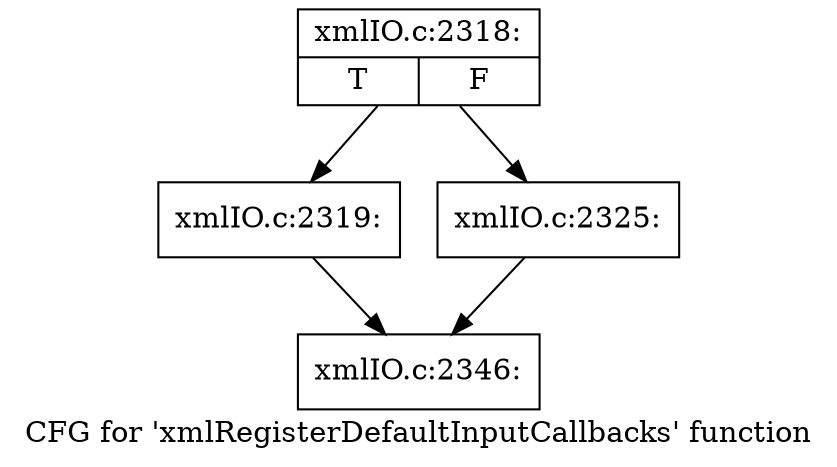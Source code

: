 digraph "CFG for 'xmlRegisterDefaultInputCallbacks' function" {
	label="CFG for 'xmlRegisterDefaultInputCallbacks' function";

	Node0x526fa70 [shape=record,label="{xmlIO.c:2318:|{<s0>T|<s1>F}}"];
	Node0x526fa70 -> Node0x526fe80;
	Node0x526fa70 -> Node0x526fed0;
	Node0x526fe80 [shape=record,label="{xmlIO.c:2319:}"];
	Node0x526fe80 -> Node0x526fda0;
	Node0x526fed0 [shape=record,label="{xmlIO.c:2325:}"];
	Node0x526fed0 -> Node0x526fda0;
	Node0x526fda0 [shape=record,label="{xmlIO.c:2346:}"];
}
